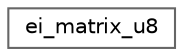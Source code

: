 digraph "Graphical Class Hierarchy"
{
 // LATEX_PDF_SIZE
  bgcolor="transparent";
  edge [fontname=Helvetica,fontsize=10,labelfontname=Helvetica,labelfontsize=10];
  node [fontname=Helvetica,fontsize=10,shape=box,height=0.2,width=0.4];
  rankdir="LR";
  Node0 [id="Node000000",label="ei_matrix_u8",height=0.2,width=0.4,color="grey40", fillcolor="white", style="filled",URL="$structei__matrix__u8.html",tooltip=" "];
}

